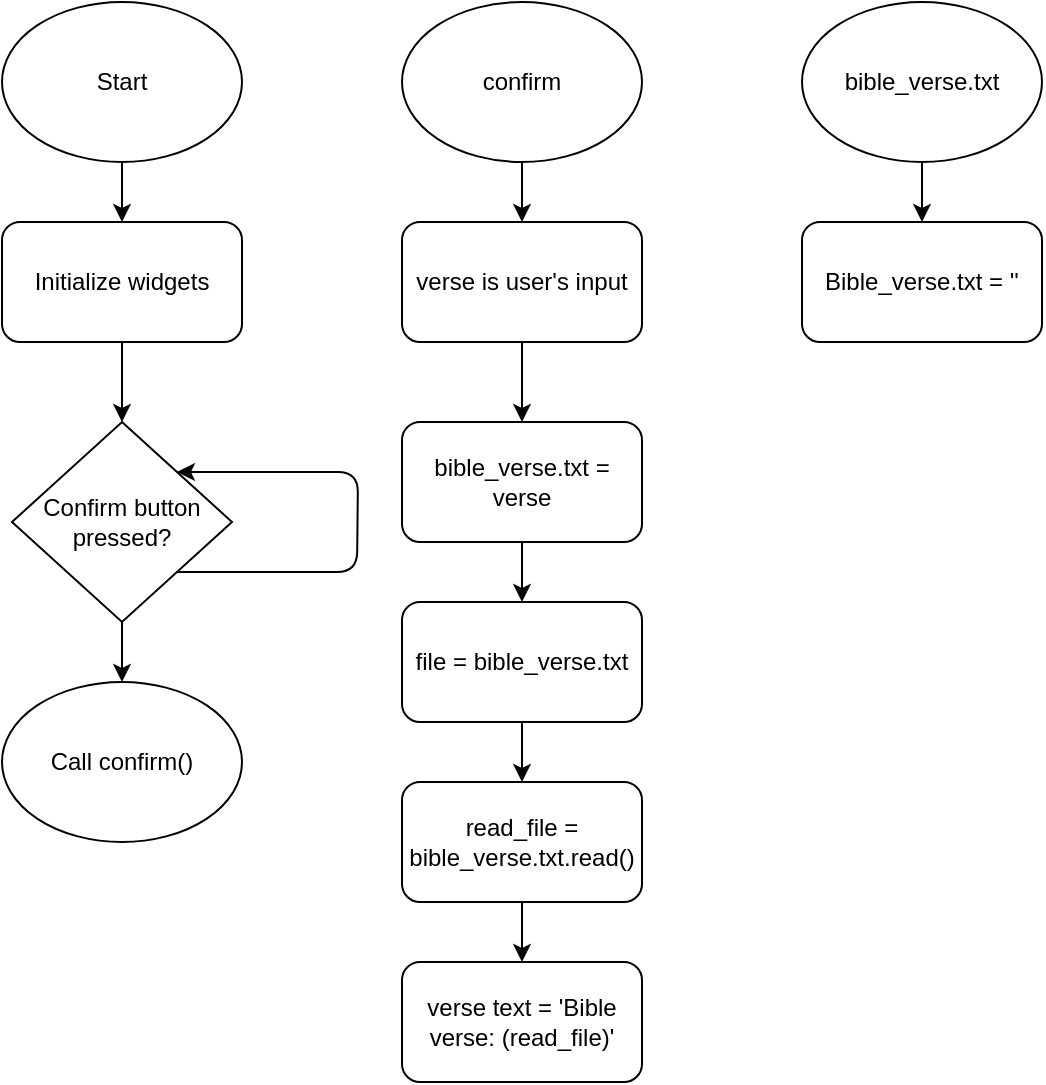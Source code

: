 <mxfile>
    <diagram id="Hs7BVYGc8rsAupaPxcRX" name="Page-1">
        <mxGraphModel dx="719" dy="624" grid="1" gridSize="10" guides="1" tooltips="1" connect="1" arrows="1" fold="1" page="1" pageScale="1" pageWidth="1920" pageHeight="1200" math="0" shadow="0">
            <root>
                <mxCell id="0"/>
                <mxCell id="1" parent="0"/>
                <mxCell id="4" style="edgeStyle=none;html=1;exitX=0.5;exitY=1;exitDx=0;exitDy=0;entryX=0.5;entryY=0;entryDx=0;entryDy=0;" parent="1" source="2" target="3" edge="1">
                    <mxGeometry relative="1" as="geometry"/>
                </mxCell>
                <mxCell id="2" value="Start" style="ellipse;whiteSpace=wrap;html=1;" parent="1" vertex="1">
                    <mxGeometry x="40" y="60" width="120" height="80" as="geometry"/>
                </mxCell>
                <mxCell id="5" style="edgeStyle=none;html=1;exitX=0.5;exitY=1;exitDx=0;exitDy=0;" parent="1" source="3" target="6" edge="1">
                    <mxGeometry relative="1" as="geometry">
                        <mxPoint x="100" y="280" as="targetPoint"/>
                    </mxGeometry>
                </mxCell>
                <mxCell id="3" value="Initialize widgets" style="rounded=1;whiteSpace=wrap;html=1;" parent="1" vertex="1">
                    <mxGeometry x="40" y="170" width="120" height="60" as="geometry"/>
                </mxCell>
                <mxCell id="8" style="edgeStyle=none;html=1;exitX=0.5;exitY=1;exitDx=0;exitDy=0;" parent="1" source="6" target="10" edge="1">
                    <mxGeometry relative="1" as="geometry">
                        <mxPoint x="100" y="410" as="targetPoint"/>
                    </mxGeometry>
                </mxCell>
                <mxCell id="6" value="Confirm button pressed?" style="rhombus;whiteSpace=wrap;html=1;" parent="1" vertex="1">
                    <mxGeometry x="45" y="270" width="110" height="100" as="geometry"/>
                </mxCell>
                <mxCell id="10" value="Call confirm()" style="ellipse;whiteSpace=wrap;html=1;" parent="1" vertex="1">
                    <mxGeometry x="40" y="400" width="120" height="80" as="geometry"/>
                </mxCell>
                <mxCell id="12" style="edgeStyle=none;html=1;exitX=0.5;exitY=1;exitDx=0;exitDy=0;" parent="1" source="11" target="13" edge="1">
                    <mxGeometry relative="1" as="geometry">
                        <mxPoint x="300.471" y="180.0" as="targetPoint"/>
                    </mxGeometry>
                </mxCell>
                <mxCell id="11" value="confirm" style="ellipse;whiteSpace=wrap;html=1;" parent="1" vertex="1">
                    <mxGeometry x="240" y="60" width="120" height="80" as="geometry"/>
                </mxCell>
                <mxCell id="13" value="verse is user&#39;s input" style="rounded=1;whiteSpace=wrap;html=1;" parent="1" vertex="1">
                    <mxGeometry x="240.001" y="170.0" width="120" height="60" as="geometry"/>
                </mxCell>
                <mxCell id="14" style="edgeStyle=none;html=1;exitX=0.5;exitY=1;exitDx=0;exitDy=0;" parent="1" edge="1">
                    <mxGeometry relative="1" as="geometry">
                        <mxPoint x="300" y="270" as="targetPoint"/>
                        <mxPoint x="300" y="230" as="sourcePoint"/>
                    </mxGeometry>
                </mxCell>
                <mxCell id="15" value="file = bible_verse.txt" style="rounded=1;whiteSpace=wrap;html=1;" parent="1" vertex="1">
                    <mxGeometry x="240.001" y="360.0" width="120" height="60" as="geometry"/>
                </mxCell>
                <mxCell id="17" style="edgeStyle=none;html=1;exitX=0.5;exitY=1;exitDx=0;exitDy=0;" parent="1" source="16" target="18" edge="1">
                    <mxGeometry relative="1" as="geometry">
                        <mxPoint x="500.471" y="170.0" as="targetPoint"/>
                    </mxGeometry>
                </mxCell>
                <mxCell id="16" value="bible_verse.txt" style="ellipse;whiteSpace=wrap;html=1;" parent="1" vertex="1">
                    <mxGeometry x="440" y="60" width="120" height="80" as="geometry"/>
                </mxCell>
                <mxCell id="18" value="Bible_verse.txt = &#39;&#39;" style="rounded=1;whiteSpace=wrap;html=1;" parent="1" vertex="1">
                    <mxGeometry x="440.001" y="170.0" width="120" height="60" as="geometry"/>
                </mxCell>
                <mxCell id="19" style="edgeStyle=none;html=1;exitX=0.5;exitY=1;exitDx=0;exitDy=0;" parent="1" target="20" edge="1">
                    <mxGeometry relative="1" as="geometry">
                        <mxPoint x="300.471" y="460.0" as="targetPoint"/>
                        <mxPoint x="300" y="420" as="sourcePoint"/>
                    </mxGeometry>
                </mxCell>
                <mxCell id="20" value="&lt;span style=&quot;color: rgb(0, 0, 0);&quot;&gt;read_file = bible_verse.txt.read()&lt;/span&gt;" style="rounded=1;whiteSpace=wrap;html=1;" parent="1" vertex="1">
                    <mxGeometry x="240.001" y="450.0" width="120" height="60" as="geometry"/>
                </mxCell>
                <mxCell id="22" style="edgeStyle=none;html=1;exitX=0.5;exitY=1;exitDx=0;exitDy=0;" parent="1" target="23" edge="1">
                    <mxGeometry relative="1" as="geometry">
                        <mxPoint x="300.471" y="550.0" as="targetPoint"/>
                        <mxPoint x="300" y="510" as="sourcePoint"/>
                    </mxGeometry>
                </mxCell>
                <mxCell id="23" value="&lt;span style=&quot;color: rgb(0, 0, 0);&quot;&gt;verse text = &#39;Bible verse: (read_file)&#39;&lt;/span&gt;" style="rounded=1;whiteSpace=wrap;html=1;" parent="1" vertex="1">
                    <mxGeometry x="240.001" y="540.0" width="120" height="60" as="geometry"/>
                </mxCell>
                <mxCell id="26" style="edgeStyle=none;html=1;exitX=0.5;exitY=1;exitDx=0;exitDy=0;entryX=0.5;entryY=0;entryDx=0;entryDy=0;" parent="1" source="25" target="15" edge="1">
                    <mxGeometry relative="1" as="geometry"/>
                </mxCell>
                <mxCell id="25" value="&lt;span style=&quot;color: rgb(0, 0, 0);&quot;&gt;bible_verse.txt = verse&lt;/span&gt;" style="rounded=1;whiteSpace=wrap;html=1;" parent="1" vertex="1">
                    <mxGeometry x="240.001" y="270.0" width="120" height="60" as="geometry"/>
                </mxCell>
                <mxCell id="27" style="edgeStyle=none;html=1;exitX=1;exitY=1;exitDx=0;exitDy=0;entryX=1;entryY=0;entryDx=0;entryDy=0;" edge="1" parent="1" source="6" target="6">
                    <mxGeometry relative="1" as="geometry">
                        <mxPoint x="155" y="345" as="sourcePoint"/>
                        <mxPoint x="218" y="300" as="targetPoint"/>
                        <Array as="points">
                            <mxPoint x="217.5" y="345"/>
                            <mxPoint x="218" y="295"/>
                        </Array>
                    </mxGeometry>
                </mxCell>
            </root>
        </mxGraphModel>
    </diagram>
</mxfile>